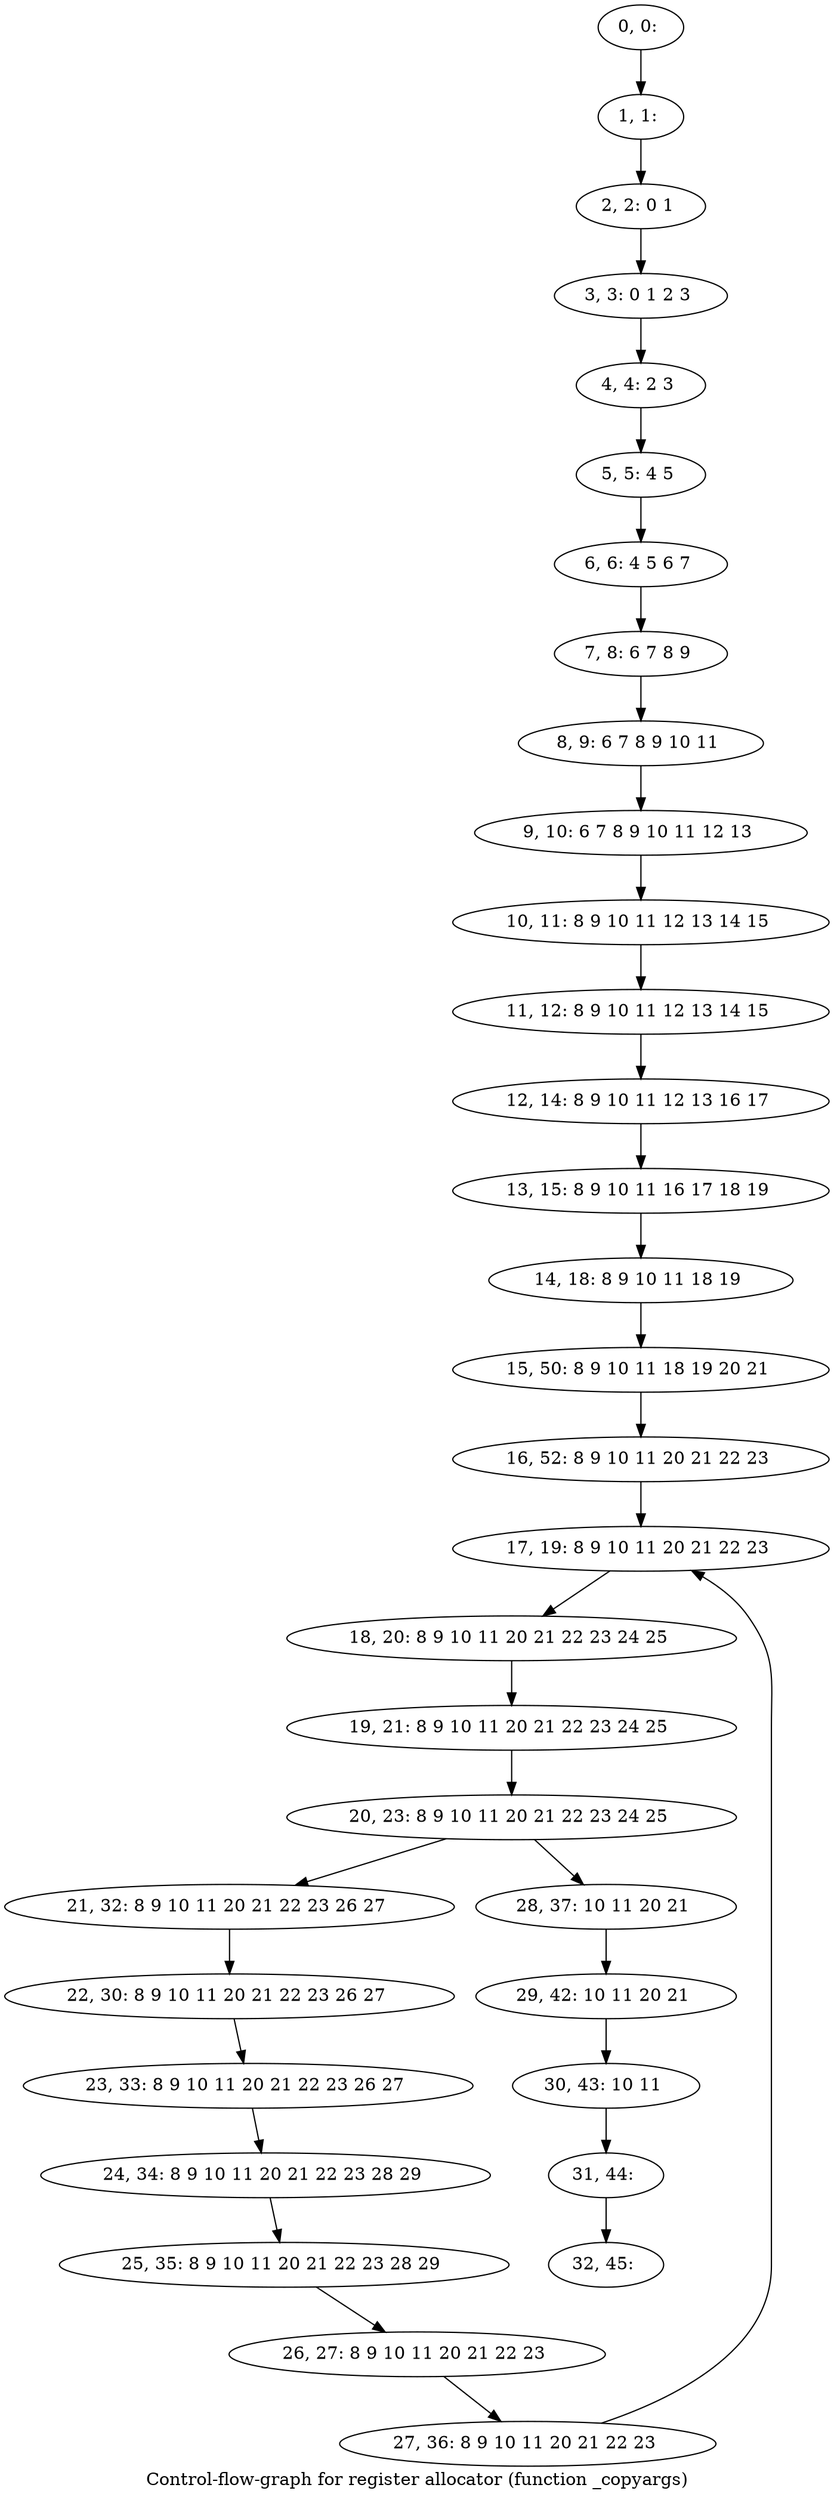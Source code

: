 digraph G {
graph [label="Control-flow-graph for register allocator (function _copyargs)"]
0[label="0, 0: "];
1[label="1, 1: "];
2[label="2, 2: 0 1 "];
3[label="3, 3: 0 1 2 3 "];
4[label="4, 4: 2 3 "];
5[label="5, 5: 4 5 "];
6[label="6, 6: 4 5 6 7 "];
7[label="7, 8: 6 7 8 9 "];
8[label="8, 9: 6 7 8 9 10 11 "];
9[label="9, 10: 6 7 8 9 10 11 12 13 "];
10[label="10, 11: 8 9 10 11 12 13 14 15 "];
11[label="11, 12: 8 9 10 11 12 13 14 15 "];
12[label="12, 14: 8 9 10 11 12 13 16 17 "];
13[label="13, 15: 8 9 10 11 16 17 18 19 "];
14[label="14, 18: 8 9 10 11 18 19 "];
15[label="15, 50: 8 9 10 11 18 19 20 21 "];
16[label="16, 52: 8 9 10 11 20 21 22 23 "];
17[label="17, 19: 8 9 10 11 20 21 22 23 "];
18[label="18, 20: 8 9 10 11 20 21 22 23 24 25 "];
19[label="19, 21: 8 9 10 11 20 21 22 23 24 25 "];
20[label="20, 23: 8 9 10 11 20 21 22 23 24 25 "];
21[label="21, 32: 8 9 10 11 20 21 22 23 26 27 "];
22[label="22, 30: 8 9 10 11 20 21 22 23 26 27 "];
23[label="23, 33: 8 9 10 11 20 21 22 23 26 27 "];
24[label="24, 34: 8 9 10 11 20 21 22 23 28 29 "];
25[label="25, 35: 8 9 10 11 20 21 22 23 28 29 "];
26[label="26, 27: 8 9 10 11 20 21 22 23 "];
27[label="27, 36: 8 9 10 11 20 21 22 23 "];
28[label="28, 37: 10 11 20 21 "];
29[label="29, 42: 10 11 20 21 "];
30[label="30, 43: 10 11 "];
31[label="31, 44: "];
32[label="32, 45: "];
0->1 ;
1->2 ;
2->3 ;
3->4 ;
4->5 ;
5->6 ;
6->7 ;
7->8 ;
8->9 ;
9->10 ;
10->11 ;
11->12 ;
12->13 ;
13->14 ;
14->15 ;
15->16 ;
16->17 ;
17->18 ;
18->19 ;
19->20 ;
20->21 ;
20->28 ;
21->22 ;
22->23 ;
23->24 ;
24->25 ;
25->26 ;
26->27 ;
27->17 ;
28->29 ;
29->30 ;
30->31 ;
31->32 ;
}
